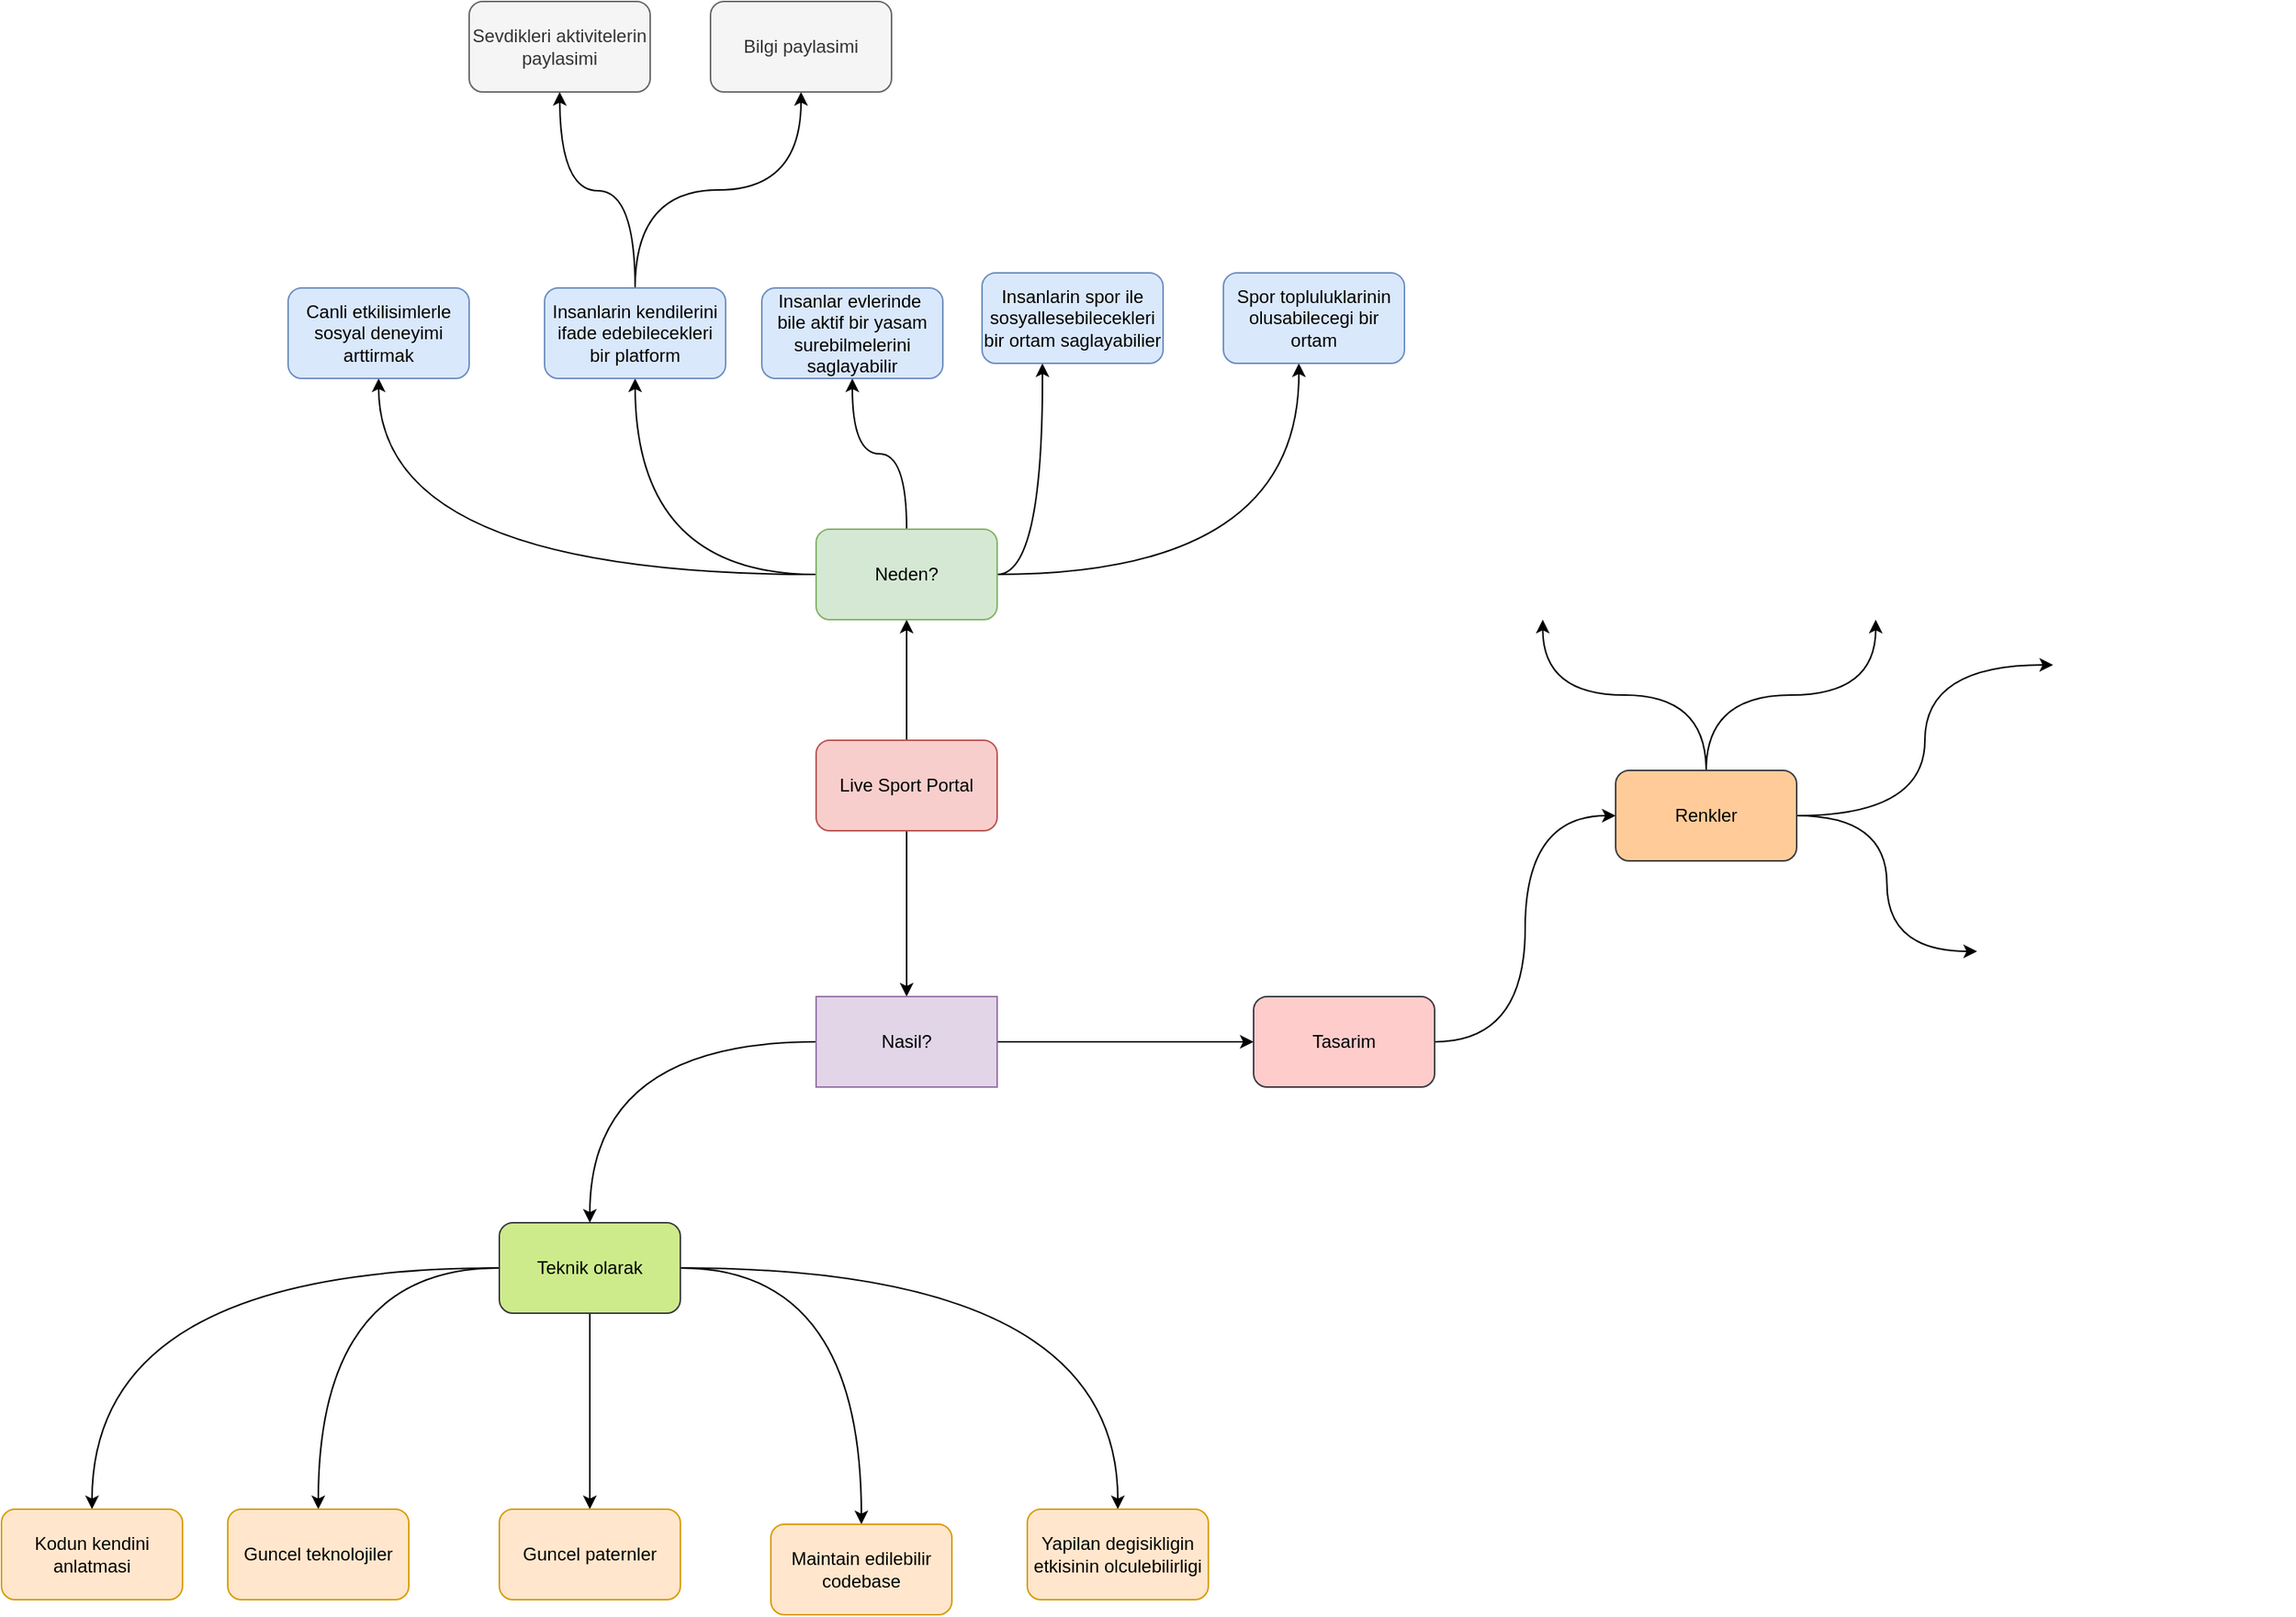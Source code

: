 <mxfile version="12.6.5" type="device" pages="2"><diagram id="iL2zE7qaD2L_ZiYOHrYW" name="Page-1"><mxGraphModel dx="2404" dy="2377" grid="1" gridSize="10" guides="1" tooltips="1" connect="1" arrows="1" fold="1" page="1" pageScale="1" pageWidth="827" pageHeight="1169" math="0" shadow="0"><root><mxCell id="0"/><mxCell id="1" parent="0"/><mxCell id="emXsB2ohQggvRI4QxFAA-3" style="edgeStyle=orthogonalEdgeStyle;rounded=0;orthogonalLoop=1;jettySize=auto;html=1;entryX=0.5;entryY=1;entryDx=0;entryDy=0;curved=1;" parent="1" source="emXsB2ohQggvRI4QxFAA-1" target="emXsB2ohQggvRI4QxFAA-2" edge="1"><mxGeometry relative="1" as="geometry"/></mxCell><mxCell id="DOMWooIeQPKsYJJ-5UZs-7" style="edgeStyle=orthogonalEdgeStyle;curved=1;rounded=1;orthogonalLoop=1;jettySize=auto;html=1;startArrow=none;startFill=0;endArrow=classic;endFill=1;entryX=0.5;entryY=0;entryDx=0;entryDy=0;" parent="1" source="emXsB2ohQggvRI4QxFAA-1" target="Hgn35VA9OlwqKwKy2Uyr-1" edge="1"><mxGeometry relative="1" as="geometry"><mxPoint x="390" y="330" as="targetPoint"/></mxGeometry></mxCell><mxCell id="emXsB2ohQggvRI4QxFAA-1" value="Live Sport Portal" style="rounded=1;whiteSpace=wrap;html=1;fillColor=#f8cecc;strokeColor=#b85450;" parent="1" vertex="1"><mxGeometry x="330" y="170" width="120" height="60" as="geometry"/></mxCell><mxCell id="emXsB2ohQggvRI4QxFAA-4" style="edgeStyle=orthogonalEdgeStyle;curved=1;rounded=0;orthogonalLoop=1;jettySize=auto;html=1;entryX=0.5;entryY=1;entryDx=0;entryDy=0;" parent="1" source="emXsB2ohQggvRI4QxFAA-2" target="emXsB2ohQggvRI4QxFAA-5" edge="1"><mxGeometry relative="1" as="geometry"><mxPoint x="350" y="-70" as="targetPoint"/></mxGeometry></mxCell><mxCell id="emXsB2ohQggvRI4QxFAA-6" style="edgeStyle=orthogonalEdgeStyle;curved=1;rounded=0;orthogonalLoop=1;jettySize=auto;html=1;" parent="1" source="emXsB2ohQggvRI4QxFAA-2" edge="1"><mxGeometry relative="1" as="geometry"><mxPoint x="480" y="-80" as="targetPoint"/></mxGeometry></mxCell><mxCell id="2Tl9nvB5UgLsJPORawwC-1" style="edgeStyle=orthogonalEdgeStyle;rounded=0;orthogonalLoop=1;jettySize=auto;html=1;curved=1;" parent="1" source="emXsB2ohQggvRI4QxFAA-2" edge="1"><mxGeometry relative="1" as="geometry"><mxPoint x="210" y="-70" as="targetPoint"/></mxGeometry></mxCell><mxCell id="DOMWooIeQPKsYJJ-5UZs-1" style="edgeStyle=orthogonalEdgeStyle;rounded=1;orthogonalLoop=1;jettySize=auto;html=1;startArrow=none;startFill=0;endArrow=classic;endFill=1;curved=1;" parent="1" source="emXsB2ohQggvRI4QxFAA-2" edge="1"><mxGeometry relative="1" as="geometry"><mxPoint x="650" y="-80" as="targetPoint"/></mxGeometry></mxCell><mxCell id="Hgn35VA9OlwqKwKy2Uyr-3" style="edgeStyle=orthogonalEdgeStyle;rounded=0;orthogonalLoop=1;jettySize=auto;html=1;curved=1;" parent="1" source="emXsB2ohQggvRI4QxFAA-2" target="Hgn35VA9OlwqKwKy2Uyr-2" edge="1"><mxGeometry relative="1" as="geometry"/></mxCell><mxCell id="emXsB2ohQggvRI4QxFAA-2" value="Neden?" style="rounded=1;whiteSpace=wrap;html=1;fillColor=#d5e8d4;strokeColor=#82b366;" parent="1" vertex="1"><mxGeometry x="330" y="30" width="120" height="60" as="geometry"/></mxCell><mxCell id="emXsB2ohQggvRI4QxFAA-5" value="Insanlar evlerinde&amp;nbsp;&lt;br&gt;bile aktif bir yasam&lt;br&gt;surebilmelerini saglayabilir" style="rounded=1;whiteSpace=wrap;html=1;fillColor=#dae8fc;strokeColor=#6c8ebf;" parent="1" vertex="1"><mxGeometry x="294" y="-130" width="120" height="60" as="geometry"/></mxCell><mxCell id="emXsB2ohQggvRI4QxFAA-7" value="Insanlarin spor ile&lt;br&gt;sosyallesebilecekleri&lt;br&gt;bir ortam saglayabilier" style="rounded=1;whiteSpace=wrap;html=1;fillColor=#dae8fc;strokeColor=#6c8ebf;" parent="1" vertex="1"><mxGeometry x="440" y="-140" width="120" height="60" as="geometry"/></mxCell><mxCell id="DOMWooIeQPKsYJJ-5UZs-3" style="edgeStyle=orthogonalEdgeStyle;curved=1;rounded=1;orthogonalLoop=1;jettySize=auto;html=1;startArrow=none;startFill=0;endArrow=classic;endFill=1;" parent="1" source="2Tl9nvB5UgLsJPORawwC-2" edge="1"><mxGeometry relative="1" as="geometry"><mxPoint x="160" y="-260" as="targetPoint"/></mxGeometry></mxCell><mxCell id="DOMWooIeQPKsYJJ-5UZs-6" style="edgeStyle=orthogonalEdgeStyle;curved=1;rounded=1;orthogonalLoop=1;jettySize=auto;html=1;startArrow=none;startFill=0;endArrow=classic;endFill=1;" parent="1" source="2Tl9nvB5UgLsJPORawwC-2" target="DOMWooIeQPKsYJJ-5UZs-5" edge="1"><mxGeometry relative="1" as="geometry"/></mxCell><mxCell id="2Tl9nvB5UgLsJPORawwC-2" value="Insanlarin kendilerini ifade edebilecekleri bir platform" style="rounded=1;whiteSpace=wrap;html=1;fillColor=#dae8fc;strokeColor=#6c8ebf;" parent="1" vertex="1"><mxGeometry x="150" y="-130" width="120" height="60" as="geometry"/></mxCell><mxCell id="DOMWooIeQPKsYJJ-5UZs-2" value="Spor topluluklarinin olusabilecegi bir ortam" style="rounded=1;whiteSpace=wrap;html=1;fillColor=#dae8fc;strokeColor=#6c8ebf;" parent="1" vertex="1"><mxGeometry x="600" y="-140" width="120" height="60" as="geometry"/></mxCell><mxCell id="DOMWooIeQPKsYJJ-5UZs-4" value="Sevdikleri aktivitelerin paylasimi" style="rounded=1;whiteSpace=wrap;html=1;fillColor=#f5f5f5;strokeColor=#666666;fontColor=#333333;" parent="1" vertex="1"><mxGeometry x="100" y="-320" width="120" height="60" as="geometry"/></mxCell><mxCell id="DOMWooIeQPKsYJJ-5UZs-5" value="Bilgi paylasimi" style="rounded=1;whiteSpace=wrap;html=1;fillColor=#f5f5f5;strokeColor=#666666;fontColor=#333333;" parent="1" vertex="1"><mxGeometry x="260" y="-320" width="120" height="60" as="geometry"/></mxCell><mxCell id="DOMWooIeQPKsYJJ-5UZs-10" style="edgeStyle=orthogonalEdgeStyle;curved=1;rounded=1;orthogonalLoop=1;jettySize=auto;html=1;startArrow=none;startFill=0;endArrow=classic;endFill=1;" parent="1" source="DOMWooIeQPKsYJJ-5UZs-8" target="DOMWooIeQPKsYJJ-5UZs-9" edge="1"><mxGeometry relative="1" as="geometry"/></mxCell><mxCell id="DOMWooIeQPKsYJJ-5UZs-12" style="edgeStyle=orthogonalEdgeStyle;curved=1;rounded=1;orthogonalLoop=1;jettySize=auto;html=1;startArrow=none;startFill=0;endArrow=classic;endFill=1;" parent="1" source="DOMWooIeQPKsYJJ-5UZs-8" target="DOMWooIeQPKsYJJ-5UZs-11" edge="1"><mxGeometry relative="1" as="geometry"/></mxCell><mxCell id="DOMWooIeQPKsYJJ-5UZs-13" style="edgeStyle=orthogonalEdgeStyle;curved=1;rounded=1;orthogonalLoop=1;jettySize=auto;html=1;startArrow=none;startFill=0;endArrow=classic;endFill=1;" parent="1" source="DOMWooIeQPKsYJJ-5UZs-8" target="DOMWooIeQPKsYJJ-5UZs-14" edge="1"><mxGeometry relative="1" as="geometry"><mxPoint x="370" y="690" as="targetPoint"/></mxGeometry></mxCell><mxCell id="DOMWooIeQPKsYJJ-5UZs-16" style="edgeStyle=orthogonalEdgeStyle;curved=1;rounded=1;orthogonalLoop=1;jettySize=auto;html=1;startArrow=none;startFill=0;endArrow=classic;endFill=1;" parent="1" source="DOMWooIeQPKsYJJ-5UZs-8" target="DOMWooIeQPKsYJJ-5UZs-15" edge="1"><mxGeometry relative="1" as="geometry"/></mxCell><mxCell id="DOMWooIeQPKsYJJ-5UZs-17" style="edgeStyle=orthogonalEdgeStyle;curved=1;rounded=1;orthogonalLoop=1;jettySize=auto;html=1;startArrow=none;startFill=0;endArrow=classic;endFill=1;" parent="1" source="DOMWooIeQPKsYJJ-5UZs-8" target="DOMWooIeQPKsYJJ-5UZs-18" edge="1"><mxGeometry relative="1" as="geometry"><mxPoint x="-150" y="680" as="targetPoint"/></mxGeometry></mxCell><mxCell id="DOMWooIeQPKsYJJ-5UZs-8" value="Teknik olarak" style="rounded=1;whiteSpace=wrap;html=1;fillColor=#cdeb8b;strokeColor=#36393d;" parent="1" vertex="1"><mxGeometry x="120" y="490" width="120" height="60" as="geometry"/></mxCell><mxCell id="DOMWooIeQPKsYJJ-5UZs-9" value="Guncel teknolojiler" style="rounded=1;whiteSpace=wrap;html=1;fillColor=#ffe6cc;strokeColor=#d79b00;" parent="1" vertex="1"><mxGeometry x="-60" y="680" width="120" height="60" as="geometry"/></mxCell><mxCell id="DOMWooIeQPKsYJJ-5UZs-11" value="Guncel paternler" style="rounded=1;whiteSpace=wrap;html=1;fillColor=#ffe6cc;strokeColor=#d79b00;" parent="1" vertex="1"><mxGeometry x="120" y="680" width="120" height="60" as="geometry"/></mxCell><mxCell id="DOMWooIeQPKsYJJ-5UZs-14" value="Maintain edilebilir codebase" style="rounded=1;whiteSpace=wrap;html=1;fillColor=#ffe6cc;strokeColor=#d79b00;" parent="1" vertex="1"><mxGeometry x="300" y="690" width="120" height="60" as="geometry"/></mxCell><mxCell id="DOMWooIeQPKsYJJ-5UZs-15" value="Yapilan degisikligin etkisinin olculebilirligi" style="rounded=1;whiteSpace=wrap;html=1;fillColor=#ffe6cc;strokeColor=#d79b00;" parent="1" vertex="1"><mxGeometry x="470" y="680" width="120" height="60" as="geometry"/></mxCell><mxCell id="DOMWooIeQPKsYJJ-5UZs-18" value="Kodun kendini anlatmasi" style="rounded=1;whiteSpace=wrap;html=1;fillColor=#ffe6cc;strokeColor=#d79b00;" parent="1" vertex="1"><mxGeometry x="-210" y="680" width="120" height="60" as="geometry"/></mxCell><mxCell id="bKwq6Erlw-ZPSKetH56X-1" style="edgeStyle=orthogonalEdgeStyle;rounded=0;orthogonalLoop=1;jettySize=auto;html=1;curved=1;" parent="1" source="Hgn35VA9OlwqKwKy2Uyr-1" target="DOMWooIeQPKsYJJ-5UZs-8" edge="1"><mxGeometry relative="1" as="geometry"/></mxCell><mxCell id="PilMZdqVEIKScoCuQLw_-2" style="edgeStyle=orthogonalEdgeStyle;rounded=0;orthogonalLoop=1;jettySize=auto;html=1;entryX=0;entryY=0.5;entryDx=0;entryDy=0;curved=1;" edge="1" parent="1" source="Hgn35VA9OlwqKwKy2Uyr-1" target="PilMZdqVEIKScoCuQLw_-1"><mxGeometry relative="1" as="geometry"/></mxCell><mxCell id="Hgn35VA9OlwqKwKy2Uyr-1" value="Nasil?" style="rounded=0;whiteSpace=wrap;html=1;fillColor=#e1d5e7;strokeColor=#9673a6;" parent="1" vertex="1"><mxGeometry x="330" y="340" width="120" height="60" as="geometry"/></mxCell><mxCell id="Hgn35VA9OlwqKwKy2Uyr-2" value="Canli etkilisimlerle sosyal deneyimi arttirmak" style="rounded=1;whiteSpace=wrap;html=1;fillColor=#dae8fc;strokeColor=#6c8ebf;" parent="1" vertex="1"><mxGeometry x="-20" y="-130" width="120" height="60" as="geometry"/></mxCell><mxCell id="PilMZdqVEIKScoCuQLw_-4" style="edgeStyle=orthogonalEdgeStyle;curved=1;rounded=0;orthogonalLoop=1;jettySize=auto;html=1;entryX=0;entryY=0.5;entryDx=0;entryDy=0;" edge="1" parent="1" source="PilMZdqVEIKScoCuQLw_-1" target="PilMZdqVEIKScoCuQLw_-3"><mxGeometry relative="1" as="geometry"/></mxCell><mxCell id="PilMZdqVEIKScoCuQLw_-1" value="Tasarim" style="rounded=1;whiteSpace=wrap;html=1;fillColor=#ffcccc;strokeColor=#36393d;" vertex="1" parent="1"><mxGeometry x="620" y="340" width="120" height="60" as="geometry"/></mxCell><mxCell id="VlpA_MxHu6dE12TEpLB3-1" style="edgeStyle=orthogonalEdgeStyle;curved=1;rounded=0;orthogonalLoop=1;jettySize=auto;html=1;" edge="1" parent="1" source="PilMZdqVEIKScoCuQLw_-3" target="PilMZdqVEIKScoCuQLw_-5"><mxGeometry relative="1" as="geometry"/></mxCell><mxCell id="VlpA_MxHu6dE12TEpLB3-3" style="edgeStyle=orthogonalEdgeStyle;curved=1;rounded=0;orthogonalLoop=1;jettySize=auto;html=1;entryX=0.5;entryY=1;entryDx=0;entryDy=0;" edge="1" parent="1" source="PilMZdqVEIKScoCuQLw_-3" target="VlpA_MxHu6dE12TEpLB3-2"><mxGeometry relative="1" as="geometry"/></mxCell><mxCell id="VlpA_MxHu6dE12TEpLB3-5" style="edgeStyle=orthogonalEdgeStyle;curved=1;rounded=0;orthogonalLoop=1;jettySize=auto;html=1;" edge="1" parent="1" source="PilMZdqVEIKScoCuQLw_-3" target="VlpA_MxHu6dE12TEpLB3-4"><mxGeometry relative="1" as="geometry"/></mxCell><mxCell id="VlpA_MxHu6dE12TEpLB3-7" style="edgeStyle=orthogonalEdgeStyle;curved=1;rounded=0;orthogonalLoop=1;jettySize=auto;html=1;entryX=0;entryY=0.5;entryDx=0;entryDy=0;" edge="1" parent="1" source="PilMZdqVEIKScoCuQLw_-3" target="VlpA_MxHu6dE12TEpLB3-6"><mxGeometry relative="1" as="geometry"/></mxCell><mxCell id="PilMZdqVEIKScoCuQLw_-3" value="Renkler" style="rounded=1;whiteSpace=wrap;html=1;fillColor=#ffcc99;strokeColor=#36393d;" vertex="1" parent="1"><mxGeometry x="860" y="190" width="120" height="60" as="geometry"/></mxCell><mxCell id="PilMZdqVEIKScoCuQLw_-5" value="" style="shape=image;verticalLabelPosition=bottom;labelBackgroundColor=#ffffff;verticalAlign=top;aspect=fixed;imageAspect=0;image=https://s3.amazonaws.com/wordpress-production/wp-content/uploads/sites/19/2016/03/4-Colors-That-Give-You-an-Unexpected-Productivity-Boost.jpg;" vertex="1" parent="1"><mxGeometry x="950" y="-20" width="164.84" height="110" as="geometry"/></mxCell><mxCell id="VlpA_MxHu6dE12TEpLB3-2" value="" style="shape=image;verticalLabelPosition=bottom;labelBackgroundColor=#ffffff;verticalAlign=top;aspect=fixed;imageAspect=0;image=https://c8.alamy.com/comp/RPTRFC/color-holi-festival-colourful-explosion-for-happy-holi-powder-color-powder-explosion-background-RPTRFC.jpg;" vertex="1" parent="1"><mxGeometry x="730" y="-30" width="163.35" height="120" as="geometry"/></mxCell><mxCell id="VlpA_MxHu6dE12TEpLB3-4" value="" style="shape=image;verticalLabelPosition=bottom;labelBackgroundColor=#ffffff;verticalAlign=top;aspect=fixed;imageAspect=0;image=https://dz9yg0snnohlc.cloudfront.net/regain/what-is-color-therapy-what-is-it-for-and-is-it-right-for-me-1.jpg;" vertex="1" parent="1"><mxGeometry x="1150" y="40" width="160" height="160" as="geometry"/></mxCell><mxCell id="VlpA_MxHu6dE12TEpLB3-6" value="" style="shape=image;verticalLabelPosition=bottom;labelBackgroundColor=#ffffff;verticalAlign=top;aspect=fixed;imageAspect=0;image=https://arc-anglerfish-arc2-prod-abccolor.s3.amazonaws.com/public/Z7NYITR53BEF5CGMAGQEQ7DC3A.jpg;" vertex="1" parent="1"><mxGeometry x="1099.6" y="240" width="210.4" height="140" as="geometry"/></mxCell></root></mxGraphModel></diagram><diagram id="t-oqv8Q4oxOolBA97Kmf" name="Page-2"><mxGraphModel dx="946" dy="725" grid="1" gridSize="10" guides="1" tooltips="1" connect="1" arrows="1" fold="1" page="1" pageScale="1" pageWidth="827" pageHeight="1169" math="0" shadow="0"><root><mxCell id="G7qCWDJlL-DjyKsCT4ux-0"/><mxCell id="G7qCWDJlL-DjyKsCT4ux-1" parent="G7qCWDJlL-DjyKsCT4ux-0"/></root></mxGraphModel></diagram></mxfile>
